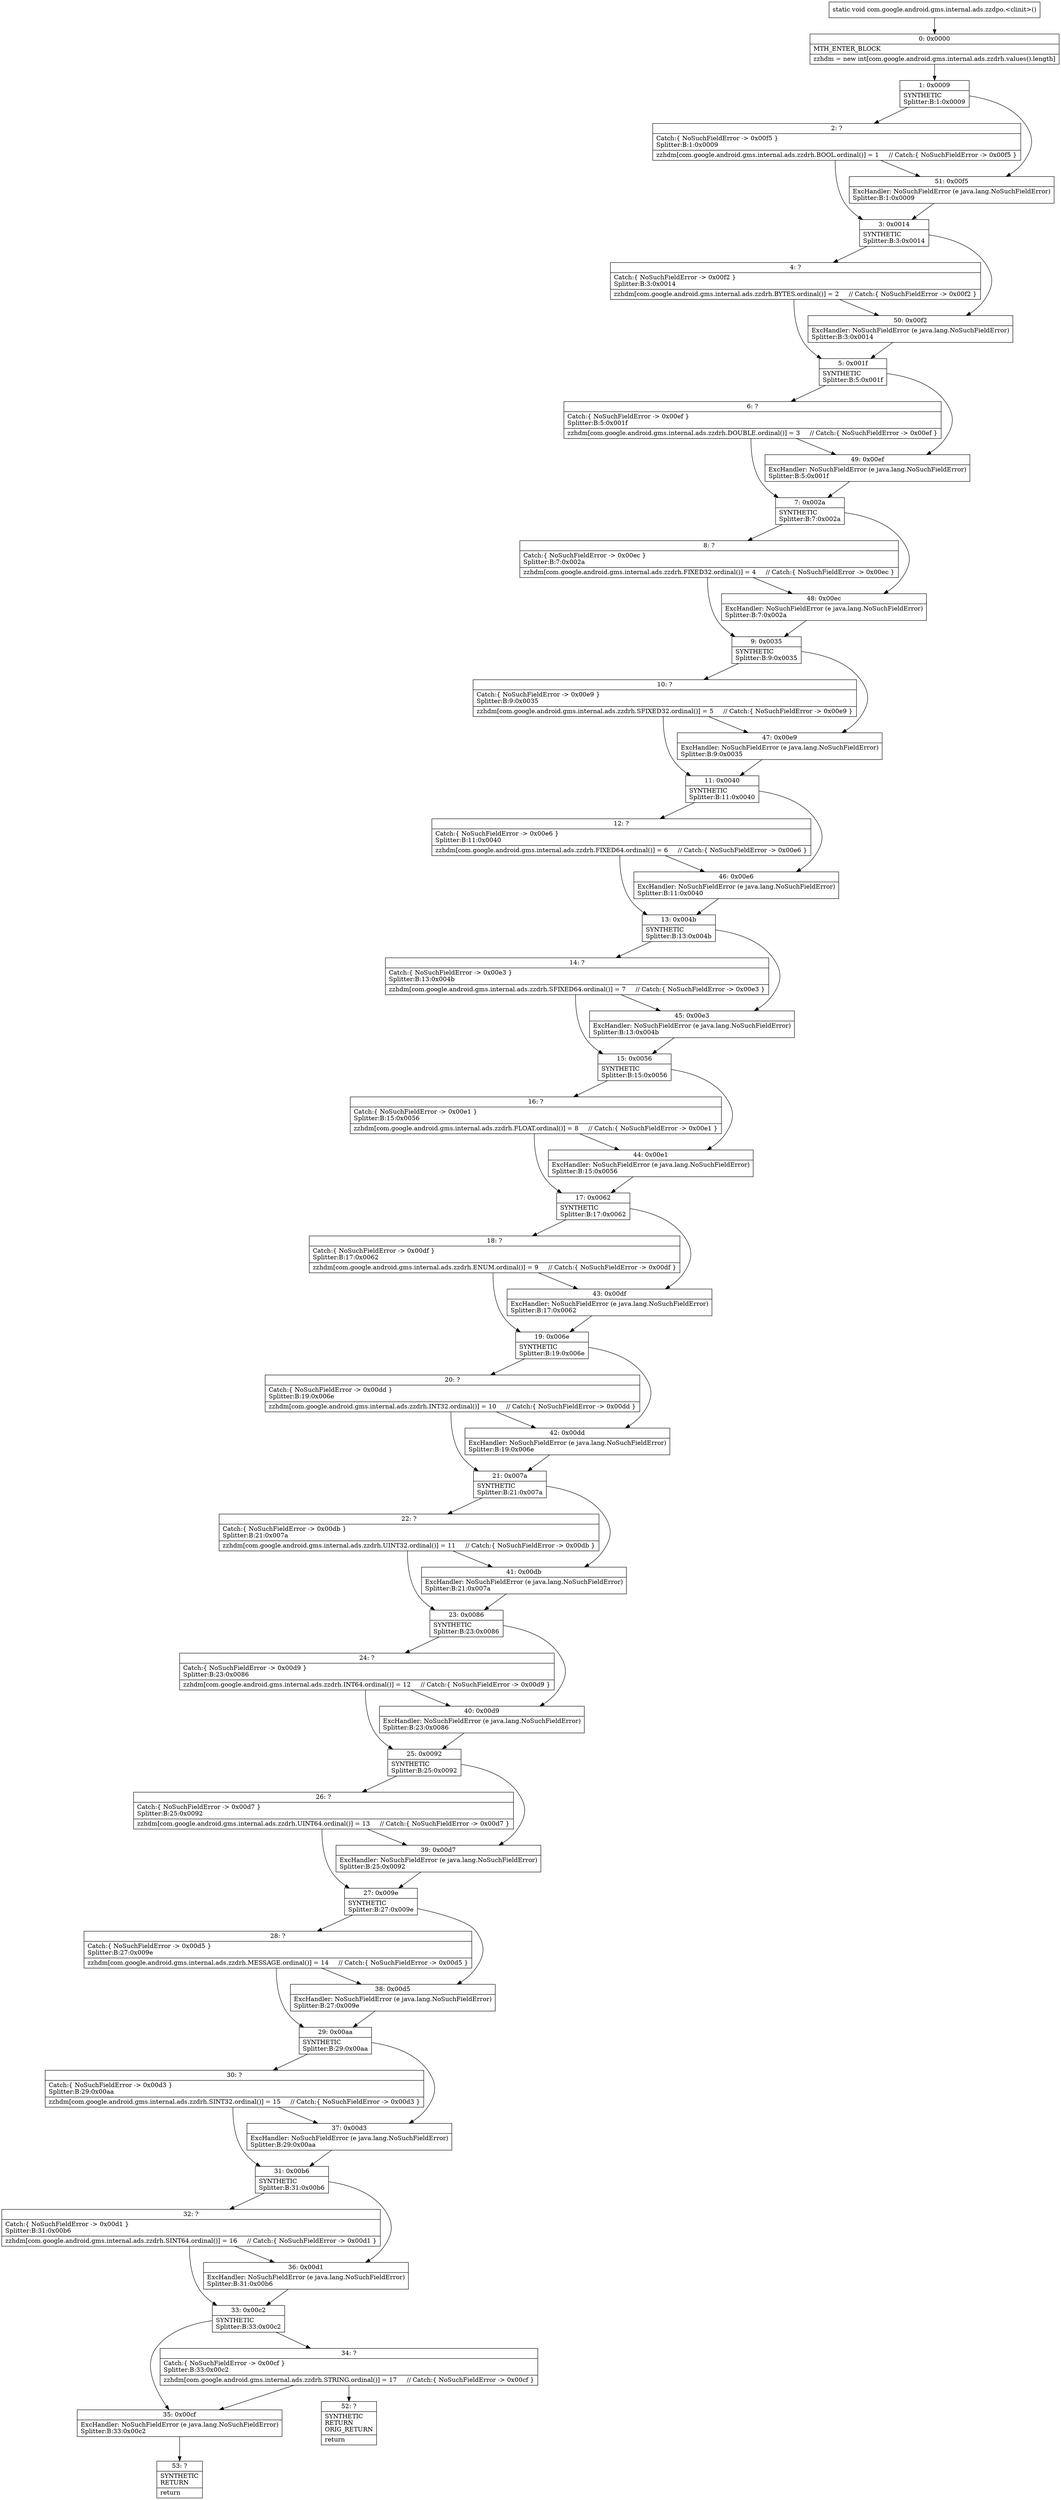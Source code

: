 digraph "CFG forcom.google.android.gms.internal.ads.zzdpo.\<clinit\>()V" {
Node_0 [shape=record,label="{0\:\ 0x0000|MTH_ENTER_BLOCK\l|zzhdm = new int[com.google.android.gms.internal.ads.zzdrh.values().length]\l}"];
Node_1 [shape=record,label="{1\:\ 0x0009|SYNTHETIC\lSplitter:B:1:0x0009\l}"];
Node_2 [shape=record,label="{2\:\ ?|Catch:\{ NoSuchFieldError \-\> 0x00f5 \}\lSplitter:B:1:0x0009\l|zzhdm[com.google.android.gms.internal.ads.zzdrh.BOOL.ordinal()] = 1     \/\/ Catch:\{ NoSuchFieldError \-\> 0x00f5 \}\l}"];
Node_3 [shape=record,label="{3\:\ 0x0014|SYNTHETIC\lSplitter:B:3:0x0014\l}"];
Node_4 [shape=record,label="{4\:\ ?|Catch:\{ NoSuchFieldError \-\> 0x00f2 \}\lSplitter:B:3:0x0014\l|zzhdm[com.google.android.gms.internal.ads.zzdrh.BYTES.ordinal()] = 2     \/\/ Catch:\{ NoSuchFieldError \-\> 0x00f2 \}\l}"];
Node_5 [shape=record,label="{5\:\ 0x001f|SYNTHETIC\lSplitter:B:5:0x001f\l}"];
Node_6 [shape=record,label="{6\:\ ?|Catch:\{ NoSuchFieldError \-\> 0x00ef \}\lSplitter:B:5:0x001f\l|zzhdm[com.google.android.gms.internal.ads.zzdrh.DOUBLE.ordinal()] = 3     \/\/ Catch:\{ NoSuchFieldError \-\> 0x00ef \}\l}"];
Node_7 [shape=record,label="{7\:\ 0x002a|SYNTHETIC\lSplitter:B:7:0x002a\l}"];
Node_8 [shape=record,label="{8\:\ ?|Catch:\{ NoSuchFieldError \-\> 0x00ec \}\lSplitter:B:7:0x002a\l|zzhdm[com.google.android.gms.internal.ads.zzdrh.FIXED32.ordinal()] = 4     \/\/ Catch:\{ NoSuchFieldError \-\> 0x00ec \}\l}"];
Node_9 [shape=record,label="{9\:\ 0x0035|SYNTHETIC\lSplitter:B:9:0x0035\l}"];
Node_10 [shape=record,label="{10\:\ ?|Catch:\{ NoSuchFieldError \-\> 0x00e9 \}\lSplitter:B:9:0x0035\l|zzhdm[com.google.android.gms.internal.ads.zzdrh.SFIXED32.ordinal()] = 5     \/\/ Catch:\{ NoSuchFieldError \-\> 0x00e9 \}\l}"];
Node_11 [shape=record,label="{11\:\ 0x0040|SYNTHETIC\lSplitter:B:11:0x0040\l}"];
Node_12 [shape=record,label="{12\:\ ?|Catch:\{ NoSuchFieldError \-\> 0x00e6 \}\lSplitter:B:11:0x0040\l|zzhdm[com.google.android.gms.internal.ads.zzdrh.FIXED64.ordinal()] = 6     \/\/ Catch:\{ NoSuchFieldError \-\> 0x00e6 \}\l}"];
Node_13 [shape=record,label="{13\:\ 0x004b|SYNTHETIC\lSplitter:B:13:0x004b\l}"];
Node_14 [shape=record,label="{14\:\ ?|Catch:\{ NoSuchFieldError \-\> 0x00e3 \}\lSplitter:B:13:0x004b\l|zzhdm[com.google.android.gms.internal.ads.zzdrh.SFIXED64.ordinal()] = 7     \/\/ Catch:\{ NoSuchFieldError \-\> 0x00e3 \}\l}"];
Node_15 [shape=record,label="{15\:\ 0x0056|SYNTHETIC\lSplitter:B:15:0x0056\l}"];
Node_16 [shape=record,label="{16\:\ ?|Catch:\{ NoSuchFieldError \-\> 0x00e1 \}\lSplitter:B:15:0x0056\l|zzhdm[com.google.android.gms.internal.ads.zzdrh.FLOAT.ordinal()] = 8     \/\/ Catch:\{ NoSuchFieldError \-\> 0x00e1 \}\l}"];
Node_17 [shape=record,label="{17\:\ 0x0062|SYNTHETIC\lSplitter:B:17:0x0062\l}"];
Node_18 [shape=record,label="{18\:\ ?|Catch:\{ NoSuchFieldError \-\> 0x00df \}\lSplitter:B:17:0x0062\l|zzhdm[com.google.android.gms.internal.ads.zzdrh.ENUM.ordinal()] = 9     \/\/ Catch:\{ NoSuchFieldError \-\> 0x00df \}\l}"];
Node_19 [shape=record,label="{19\:\ 0x006e|SYNTHETIC\lSplitter:B:19:0x006e\l}"];
Node_20 [shape=record,label="{20\:\ ?|Catch:\{ NoSuchFieldError \-\> 0x00dd \}\lSplitter:B:19:0x006e\l|zzhdm[com.google.android.gms.internal.ads.zzdrh.INT32.ordinal()] = 10     \/\/ Catch:\{ NoSuchFieldError \-\> 0x00dd \}\l}"];
Node_21 [shape=record,label="{21\:\ 0x007a|SYNTHETIC\lSplitter:B:21:0x007a\l}"];
Node_22 [shape=record,label="{22\:\ ?|Catch:\{ NoSuchFieldError \-\> 0x00db \}\lSplitter:B:21:0x007a\l|zzhdm[com.google.android.gms.internal.ads.zzdrh.UINT32.ordinal()] = 11     \/\/ Catch:\{ NoSuchFieldError \-\> 0x00db \}\l}"];
Node_23 [shape=record,label="{23\:\ 0x0086|SYNTHETIC\lSplitter:B:23:0x0086\l}"];
Node_24 [shape=record,label="{24\:\ ?|Catch:\{ NoSuchFieldError \-\> 0x00d9 \}\lSplitter:B:23:0x0086\l|zzhdm[com.google.android.gms.internal.ads.zzdrh.INT64.ordinal()] = 12     \/\/ Catch:\{ NoSuchFieldError \-\> 0x00d9 \}\l}"];
Node_25 [shape=record,label="{25\:\ 0x0092|SYNTHETIC\lSplitter:B:25:0x0092\l}"];
Node_26 [shape=record,label="{26\:\ ?|Catch:\{ NoSuchFieldError \-\> 0x00d7 \}\lSplitter:B:25:0x0092\l|zzhdm[com.google.android.gms.internal.ads.zzdrh.UINT64.ordinal()] = 13     \/\/ Catch:\{ NoSuchFieldError \-\> 0x00d7 \}\l}"];
Node_27 [shape=record,label="{27\:\ 0x009e|SYNTHETIC\lSplitter:B:27:0x009e\l}"];
Node_28 [shape=record,label="{28\:\ ?|Catch:\{ NoSuchFieldError \-\> 0x00d5 \}\lSplitter:B:27:0x009e\l|zzhdm[com.google.android.gms.internal.ads.zzdrh.MESSAGE.ordinal()] = 14     \/\/ Catch:\{ NoSuchFieldError \-\> 0x00d5 \}\l}"];
Node_29 [shape=record,label="{29\:\ 0x00aa|SYNTHETIC\lSplitter:B:29:0x00aa\l}"];
Node_30 [shape=record,label="{30\:\ ?|Catch:\{ NoSuchFieldError \-\> 0x00d3 \}\lSplitter:B:29:0x00aa\l|zzhdm[com.google.android.gms.internal.ads.zzdrh.SINT32.ordinal()] = 15     \/\/ Catch:\{ NoSuchFieldError \-\> 0x00d3 \}\l}"];
Node_31 [shape=record,label="{31\:\ 0x00b6|SYNTHETIC\lSplitter:B:31:0x00b6\l}"];
Node_32 [shape=record,label="{32\:\ ?|Catch:\{ NoSuchFieldError \-\> 0x00d1 \}\lSplitter:B:31:0x00b6\l|zzhdm[com.google.android.gms.internal.ads.zzdrh.SINT64.ordinal()] = 16     \/\/ Catch:\{ NoSuchFieldError \-\> 0x00d1 \}\l}"];
Node_33 [shape=record,label="{33\:\ 0x00c2|SYNTHETIC\lSplitter:B:33:0x00c2\l}"];
Node_34 [shape=record,label="{34\:\ ?|Catch:\{ NoSuchFieldError \-\> 0x00cf \}\lSplitter:B:33:0x00c2\l|zzhdm[com.google.android.gms.internal.ads.zzdrh.STRING.ordinal()] = 17     \/\/ Catch:\{ NoSuchFieldError \-\> 0x00cf \}\l}"];
Node_35 [shape=record,label="{35\:\ 0x00cf|ExcHandler: NoSuchFieldError (e java.lang.NoSuchFieldError)\lSplitter:B:33:0x00c2\l}"];
Node_36 [shape=record,label="{36\:\ 0x00d1|ExcHandler: NoSuchFieldError (e java.lang.NoSuchFieldError)\lSplitter:B:31:0x00b6\l}"];
Node_37 [shape=record,label="{37\:\ 0x00d3|ExcHandler: NoSuchFieldError (e java.lang.NoSuchFieldError)\lSplitter:B:29:0x00aa\l}"];
Node_38 [shape=record,label="{38\:\ 0x00d5|ExcHandler: NoSuchFieldError (e java.lang.NoSuchFieldError)\lSplitter:B:27:0x009e\l}"];
Node_39 [shape=record,label="{39\:\ 0x00d7|ExcHandler: NoSuchFieldError (e java.lang.NoSuchFieldError)\lSplitter:B:25:0x0092\l}"];
Node_40 [shape=record,label="{40\:\ 0x00d9|ExcHandler: NoSuchFieldError (e java.lang.NoSuchFieldError)\lSplitter:B:23:0x0086\l}"];
Node_41 [shape=record,label="{41\:\ 0x00db|ExcHandler: NoSuchFieldError (e java.lang.NoSuchFieldError)\lSplitter:B:21:0x007a\l}"];
Node_42 [shape=record,label="{42\:\ 0x00dd|ExcHandler: NoSuchFieldError (e java.lang.NoSuchFieldError)\lSplitter:B:19:0x006e\l}"];
Node_43 [shape=record,label="{43\:\ 0x00df|ExcHandler: NoSuchFieldError (e java.lang.NoSuchFieldError)\lSplitter:B:17:0x0062\l}"];
Node_44 [shape=record,label="{44\:\ 0x00e1|ExcHandler: NoSuchFieldError (e java.lang.NoSuchFieldError)\lSplitter:B:15:0x0056\l}"];
Node_45 [shape=record,label="{45\:\ 0x00e3|ExcHandler: NoSuchFieldError (e java.lang.NoSuchFieldError)\lSplitter:B:13:0x004b\l}"];
Node_46 [shape=record,label="{46\:\ 0x00e6|ExcHandler: NoSuchFieldError (e java.lang.NoSuchFieldError)\lSplitter:B:11:0x0040\l}"];
Node_47 [shape=record,label="{47\:\ 0x00e9|ExcHandler: NoSuchFieldError (e java.lang.NoSuchFieldError)\lSplitter:B:9:0x0035\l}"];
Node_48 [shape=record,label="{48\:\ 0x00ec|ExcHandler: NoSuchFieldError (e java.lang.NoSuchFieldError)\lSplitter:B:7:0x002a\l}"];
Node_49 [shape=record,label="{49\:\ 0x00ef|ExcHandler: NoSuchFieldError (e java.lang.NoSuchFieldError)\lSplitter:B:5:0x001f\l}"];
Node_50 [shape=record,label="{50\:\ 0x00f2|ExcHandler: NoSuchFieldError (e java.lang.NoSuchFieldError)\lSplitter:B:3:0x0014\l}"];
Node_51 [shape=record,label="{51\:\ 0x00f5|ExcHandler: NoSuchFieldError (e java.lang.NoSuchFieldError)\lSplitter:B:1:0x0009\l}"];
Node_52 [shape=record,label="{52\:\ ?|SYNTHETIC\lRETURN\lORIG_RETURN\l|return\l}"];
Node_53 [shape=record,label="{53\:\ ?|SYNTHETIC\lRETURN\l|return\l}"];
MethodNode[shape=record,label="{static void com.google.android.gms.internal.ads.zzdpo.\<clinit\>() }"];
MethodNode -> Node_0;
Node_0 -> Node_1;
Node_1 -> Node_2;
Node_1 -> Node_51;
Node_2 -> Node_3;
Node_2 -> Node_51;
Node_3 -> Node_4;
Node_3 -> Node_50;
Node_4 -> Node_5;
Node_4 -> Node_50;
Node_5 -> Node_6;
Node_5 -> Node_49;
Node_6 -> Node_7;
Node_6 -> Node_49;
Node_7 -> Node_8;
Node_7 -> Node_48;
Node_8 -> Node_9;
Node_8 -> Node_48;
Node_9 -> Node_10;
Node_9 -> Node_47;
Node_10 -> Node_11;
Node_10 -> Node_47;
Node_11 -> Node_12;
Node_11 -> Node_46;
Node_12 -> Node_13;
Node_12 -> Node_46;
Node_13 -> Node_14;
Node_13 -> Node_45;
Node_14 -> Node_15;
Node_14 -> Node_45;
Node_15 -> Node_16;
Node_15 -> Node_44;
Node_16 -> Node_17;
Node_16 -> Node_44;
Node_17 -> Node_18;
Node_17 -> Node_43;
Node_18 -> Node_19;
Node_18 -> Node_43;
Node_19 -> Node_20;
Node_19 -> Node_42;
Node_20 -> Node_21;
Node_20 -> Node_42;
Node_21 -> Node_22;
Node_21 -> Node_41;
Node_22 -> Node_23;
Node_22 -> Node_41;
Node_23 -> Node_24;
Node_23 -> Node_40;
Node_24 -> Node_25;
Node_24 -> Node_40;
Node_25 -> Node_26;
Node_25 -> Node_39;
Node_26 -> Node_27;
Node_26 -> Node_39;
Node_27 -> Node_28;
Node_27 -> Node_38;
Node_28 -> Node_29;
Node_28 -> Node_38;
Node_29 -> Node_30;
Node_29 -> Node_37;
Node_30 -> Node_31;
Node_30 -> Node_37;
Node_31 -> Node_32;
Node_31 -> Node_36;
Node_32 -> Node_33;
Node_32 -> Node_36;
Node_33 -> Node_34;
Node_33 -> Node_35;
Node_34 -> Node_35;
Node_34 -> Node_52;
Node_35 -> Node_53;
Node_36 -> Node_33;
Node_37 -> Node_31;
Node_38 -> Node_29;
Node_39 -> Node_27;
Node_40 -> Node_25;
Node_41 -> Node_23;
Node_42 -> Node_21;
Node_43 -> Node_19;
Node_44 -> Node_17;
Node_45 -> Node_15;
Node_46 -> Node_13;
Node_47 -> Node_11;
Node_48 -> Node_9;
Node_49 -> Node_7;
Node_50 -> Node_5;
Node_51 -> Node_3;
}

